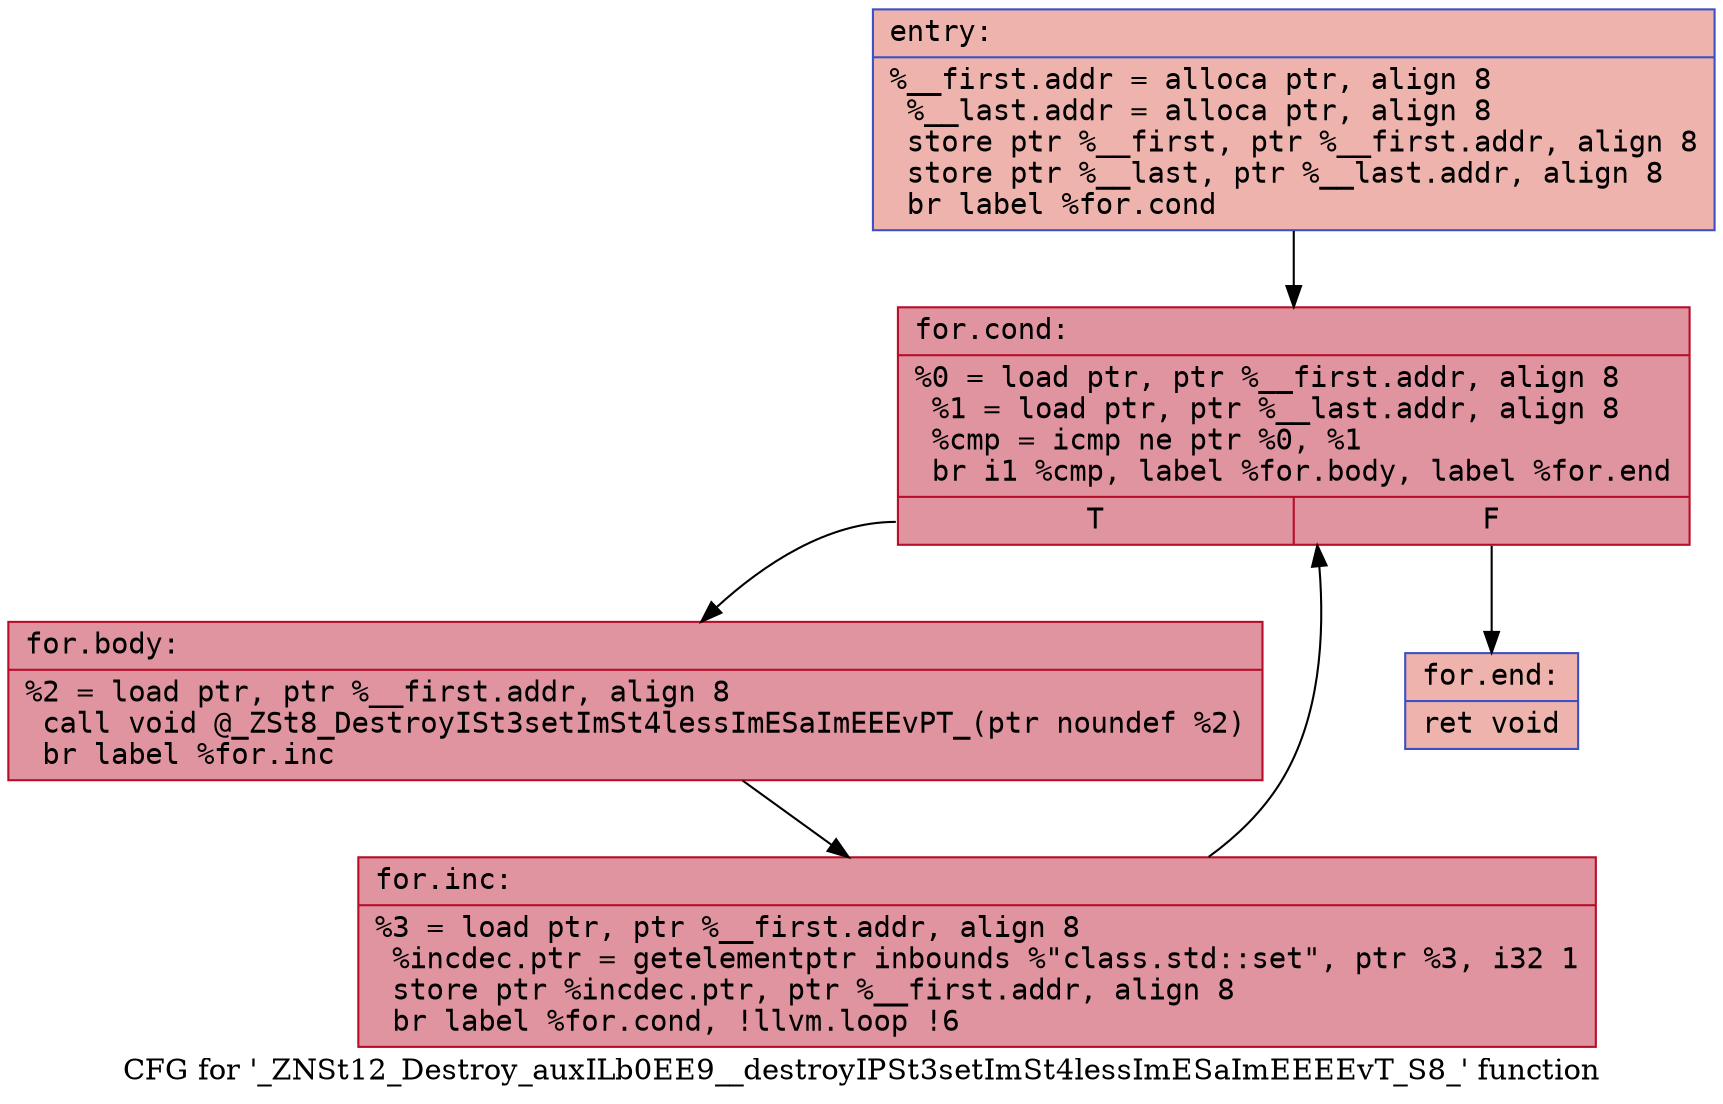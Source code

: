digraph "CFG for '_ZNSt12_Destroy_auxILb0EE9__destroyIPSt3setImSt4lessImESaImEEEEvT_S8_' function" {
	label="CFG for '_ZNSt12_Destroy_auxILb0EE9__destroyIPSt3setImSt4lessImESaImEEEEvT_S8_' function";

	Node0x560dca102980 [shape=record,color="#3d50c3ff", style=filled, fillcolor="#d6524470" fontname="Courier",label="{entry:\l|  %__first.addr = alloca ptr, align 8\l  %__last.addr = alloca ptr, align 8\l  store ptr %__first, ptr %__first.addr, align 8\l  store ptr %__last, ptr %__last.addr, align 8\l  br label %for.cond\l}"];
	Node0x560dca102980 -> Node0x560dca1029d0[tooltip="entry -> for.cond\nProbability 100.00%" ];
	Node0x560dca1029d0 [shape=record,color="#b70d28ff", style=filled, fillcolor="#b70d2870" fontname="Courier",label="{for.cond:\l|  %0 = load ptr, ptr %__first.addr, align 8\l  %1 = load ptr, ptr %__last.addr, align 8\l  %cmp = icmp ne ptr %0, %1\l  br i1 %cmp, label %for.body, label %for.end\l|{<s0>T|<s1>F}}"];
	Node0x560dca1029d0:s0 -> Node0x560dca102f40[tooltip="for.cond -> for.body\nProbability 96.88%" ];
	Node0x560dca1029d0:s1 -> Node0x560dca102fc0[tooltip="for.cond -> for.end\nProbability 3.12%" ];
	Node0x560dca102f40 [shape=record,color="#b70d28ff", style=filled, fillcolor="#b70d2870" fontname="Courier",label="{for.body:\l|  %2 = load ptr, ptr %__first.addr, align 8\l  call void @_ZSt8_DestroyISt3setImSt4lessImESaImEEEvPT_(ptr noundef %2)\l  br label %for.inc\l}"];
	Node0x560dca102f40 -> Node0x560dca1032f0[tooltip="for.body -> for.inc\nProbability 100.00%" ];
	Node0x560dca1032f0 [shape=record,color="#b70d28ff", style=filled, fillcolor="#b70d2870" fontname="Courier",label="{for.inc:\l|  %3 = load ptr, ptr %__first.addr, align 8\l  %incdec.ptr = getelementptr inbounds %\"class.std::set\", ptr %3, i32 1\l  store ptr %incdec.ptr, ptr %__first.addr, align 8\l  br label %for.cond, !llvm.loop !6\l}"];
	Node0x560dca1032f0 -> Node0x560dca1029d0[tooltip="for.inc -> for.cond\nProbability 100.00%" ];
	Node0x560dca102fc0 [shape=record,color="#3d50c3ff", style=filled, fillcolor="#d6524470" fontname="Courier",label="{for.end:\l|  ret void\l}"];
}
